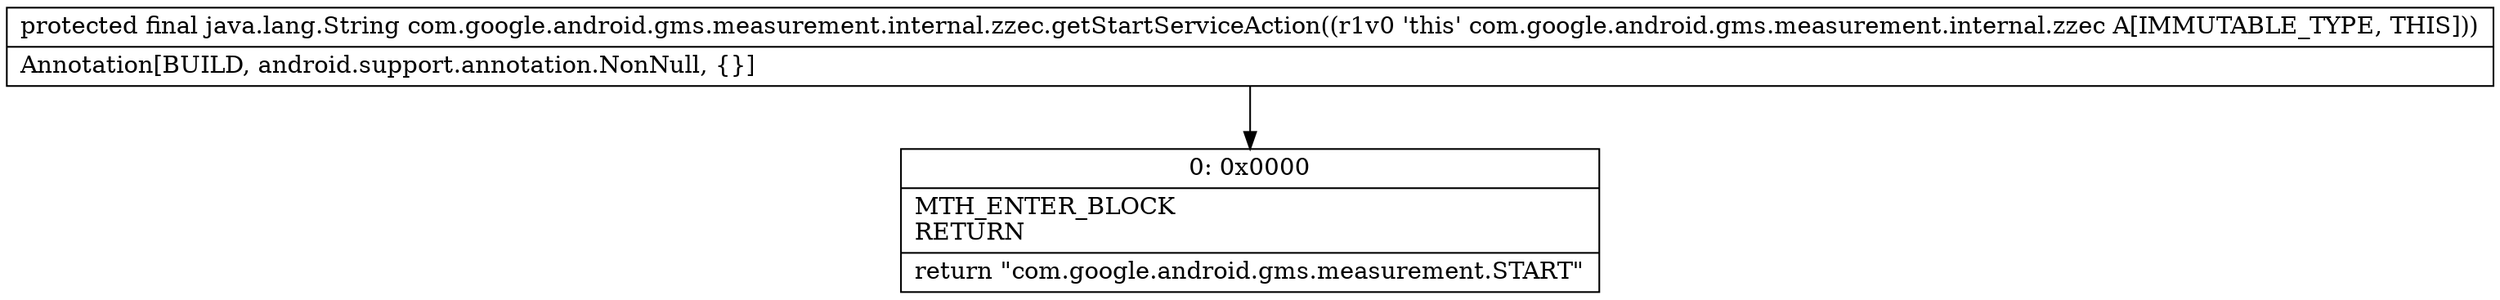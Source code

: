 digraph "CFG forcom.google.android.gms.measurement.internal.zzec.getStartServiceAction()Ljava\/lang\/String;" {
Node_0 [shape=record,label="{0\:\ 0x0000|MTH_ENTER_BLOCK\lRETURN\l|return \"com.google.android.gms.measurement.START\"\l}"];
MethodNode[shape=record,label="{protected final java.lang.String com.google.android.gms.measurement.internal.zzec.getStartServiceAction((r1v0 'this' com.google.android.gms.measurement.internal.zzec A[IMMUTABLE_TYPE, THIS]))  | Annotation[BUILD, android.support.annotation.NonNull, \{\}]\l}"];
MethodNode -> Node_0;
}


